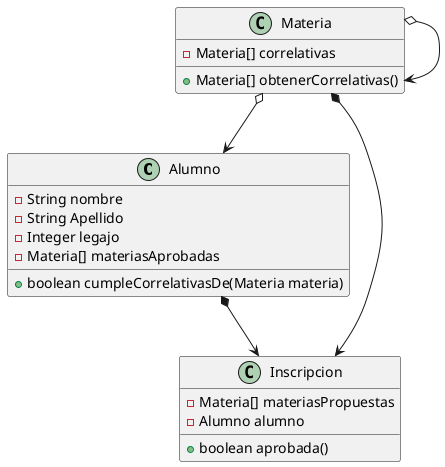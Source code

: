 @startuml
'https://plantuml.com/class-diagram

class Alumno {
    - String nombre
    - String Apellido
    - Integer legajo
    - Materia[] materiasAprobadas
    + boolean cumpleCorrelativasDe(Materia materia)
}

class Inscripcion {
    - Materia[] materiasPropuestas
    - Alumno alumno
    + boolean aprobada()
}

class Materia {
    - Materia[] correlativas
    + Materia[] obtenerCorrelativas()
}


Materia *--> Inscripcion
Alumno *--> Inscripcion
Materia o--> Alumno
Materia o--> Materia

@enduml